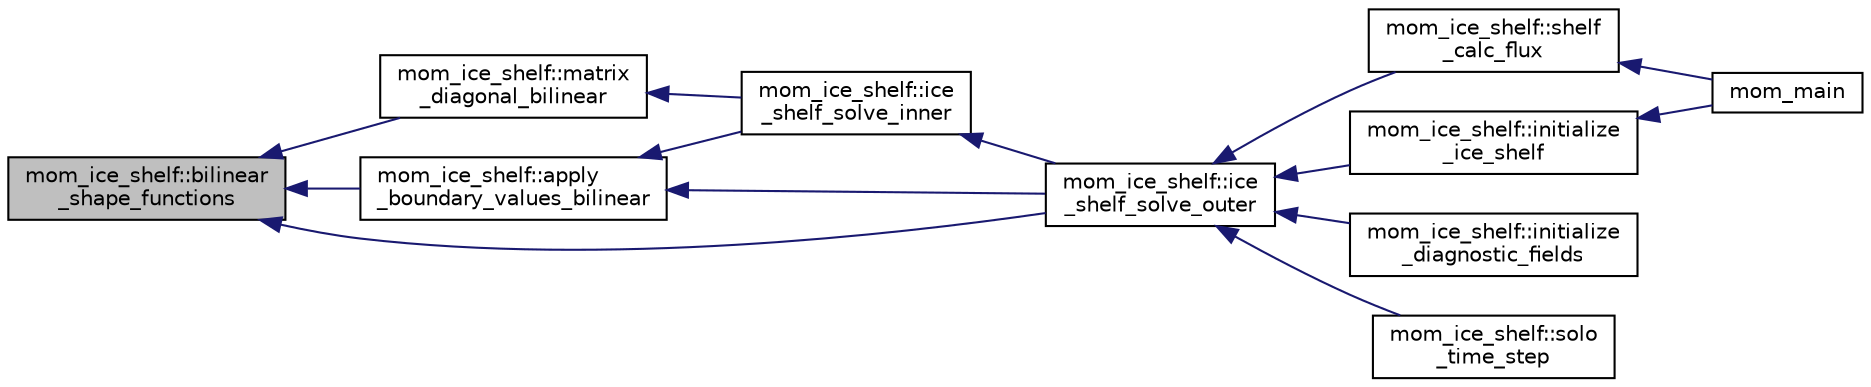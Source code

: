 digraph "mom_ice_shelf::bilinear_shape_functions"
{
 // INTERACTIVE_SVG=YES
  edge [fontname="Helvetica",fontsize="10",labelfontname="Helvetica",labelfontsize="10"];
  node [fontname="Helvetica",fontsize="10",shape=record];
  rankdir="LR";
  Node28 [label="mom_ice_shelf::bilinear\l_shape_functions",height=0.2,width=0.4,color="black", fillcolor="grey75", style="filled", fontcolor="black"];
  Node28 -> Node29 [dir="back",color="midnightblue",fontsize="10",style="solid",fontname="Helvetica"];
  Node29 [label="mom_ice_shelf::apply\l_boundary_values_bilinear",height=0.2,width=0.4,color="black", fillcolor="white", style="filled",URL="$namespacemom__ice__shelf.html#a5d534895698ad80a68be9a1b992c4d0b"];
  Node29 -> Node30 [dir="back",color="midnightblue",fontsize="10",style="solid",fontname="Helvetica"];
  Node30 [label="mom_ice_shelf::ice\l_shelf_solve_inner",height=0.2,width=0.4,color="black", fillcolor="white", style="filled",URL="$namespacemom__ice__shelf.html#a95d21b019a635ad3a8ef060d765362e1"];
  Node30 -> Node31 [dir="back",color="midnightblue",fontsize="10",style="solid",fontname="Helvetica"];
  Node31 [label="mom_ice_shelf::ice\l_shelf_solve_outer",height=0.2,width=0.4,color="black", fillcolor="white", style="filled",URL="$namespacemom__ice__shelf.html#a5d64b696412c0bfd8ded2e2eacaa917c"];
  Node31 -> Node32 [dir="back",color="midnightblue",fontsize="10",style="solid",fontname="Helvetica"];
  Node32 [label="mom_ice_shelf::shelf\l_calc_flux",height=0.2,width=0.4,color="black", fillcolor="white", style="filled",URL="$namespacemom__ice__shelf.html#a3b0e0cc9f36c5197236cc05867b780df",tooltip="Calculates fluxes between the ocean and ice-shelf using the three-equations formulation (optional to ..."];
  Node32 -> Node33 [dir="back",color="midnightblue",fontsize="10",style="solid",fontname="Helvetica"];
  Node33 [label="mom_main",height=0.2,width=0.4,color="black", fillcolor="white", style="filled",URL="$MOM__driver_8F90.html#a08fffeb2d8e8acbf9ed4609be6d258c6"];
  Node31 -> Node34 [dir="back",color="midnightblue",fontsize="10",style="solid",fontname="Helvetica"];
  Node34 [label="mom_ice_shelf::initialize\l_ice_shelf",height=0.2,width=0.4,color="black", fillcolor="white", style="filled",URL="$namespacemom__ice__shelf.html#ae315e8464ef8a20062e3bccb61886755",tooltip="Initializes shelf model data, parameters and diagnostics. "];
  Node34 -> Node33 [dir="back",color="midnightblue",fontsize="10",style="solid",fontname="Helvetica"];
  Node31 -> Node35 [dir="back",color="midnightblue",fontsize="10",style="solid",fontname="Helvetica"];
  Node35 [label="mom_ice_shelf::initialize\l_diagnostic_fields",height=0.2,width=0.4,color="black", fillcolor="white", style="filled",URL="$namespacemom__ice__shelf.html#ae7611e3515ecf0eae0c5d6d17330fd6f"];
  Node31 -> Node36 [dir="back",color="midnightblue",fontsize="10",style="solid",fontname="Helvetica"];
  Node36 [label="mom_ice_shelf::solo\l_time_step",height=0.2,width=0.4,color="black", fillcolor="white", style="filled",URL="$namespacemom__ice__shelf.html#ac084bdc5be4e708e3263488e9574a3c9"];
  Node29 -> Node31 [dir="back",color="midnightblue",fontsize="10",style="solid",fontname="Helvetica"];
  Node28 -> Node31 [dir="back",color="midnightblue",fontsize="10",style="solid",fontname="Helvetica"];
  Node28 -> Node37 [dir="back",color="midnightblue",fontsize="10",style="solid",fontname="Helvetica"];
  Node37 [label="mom_ice_shelf::matrix\l_diagonal_bilinear",height=0.2,width=0.4,color="black", fillcolor="white", style="filled",URL="$namespacemom__ice__shelf.html#a0fa0e5e0225816e5e5e87994371f11f1"];
  Node37 -> Node30 [dir="back",color="midnightblue",fontsize="10",style="solid",fontname="Helvetica"];
}
